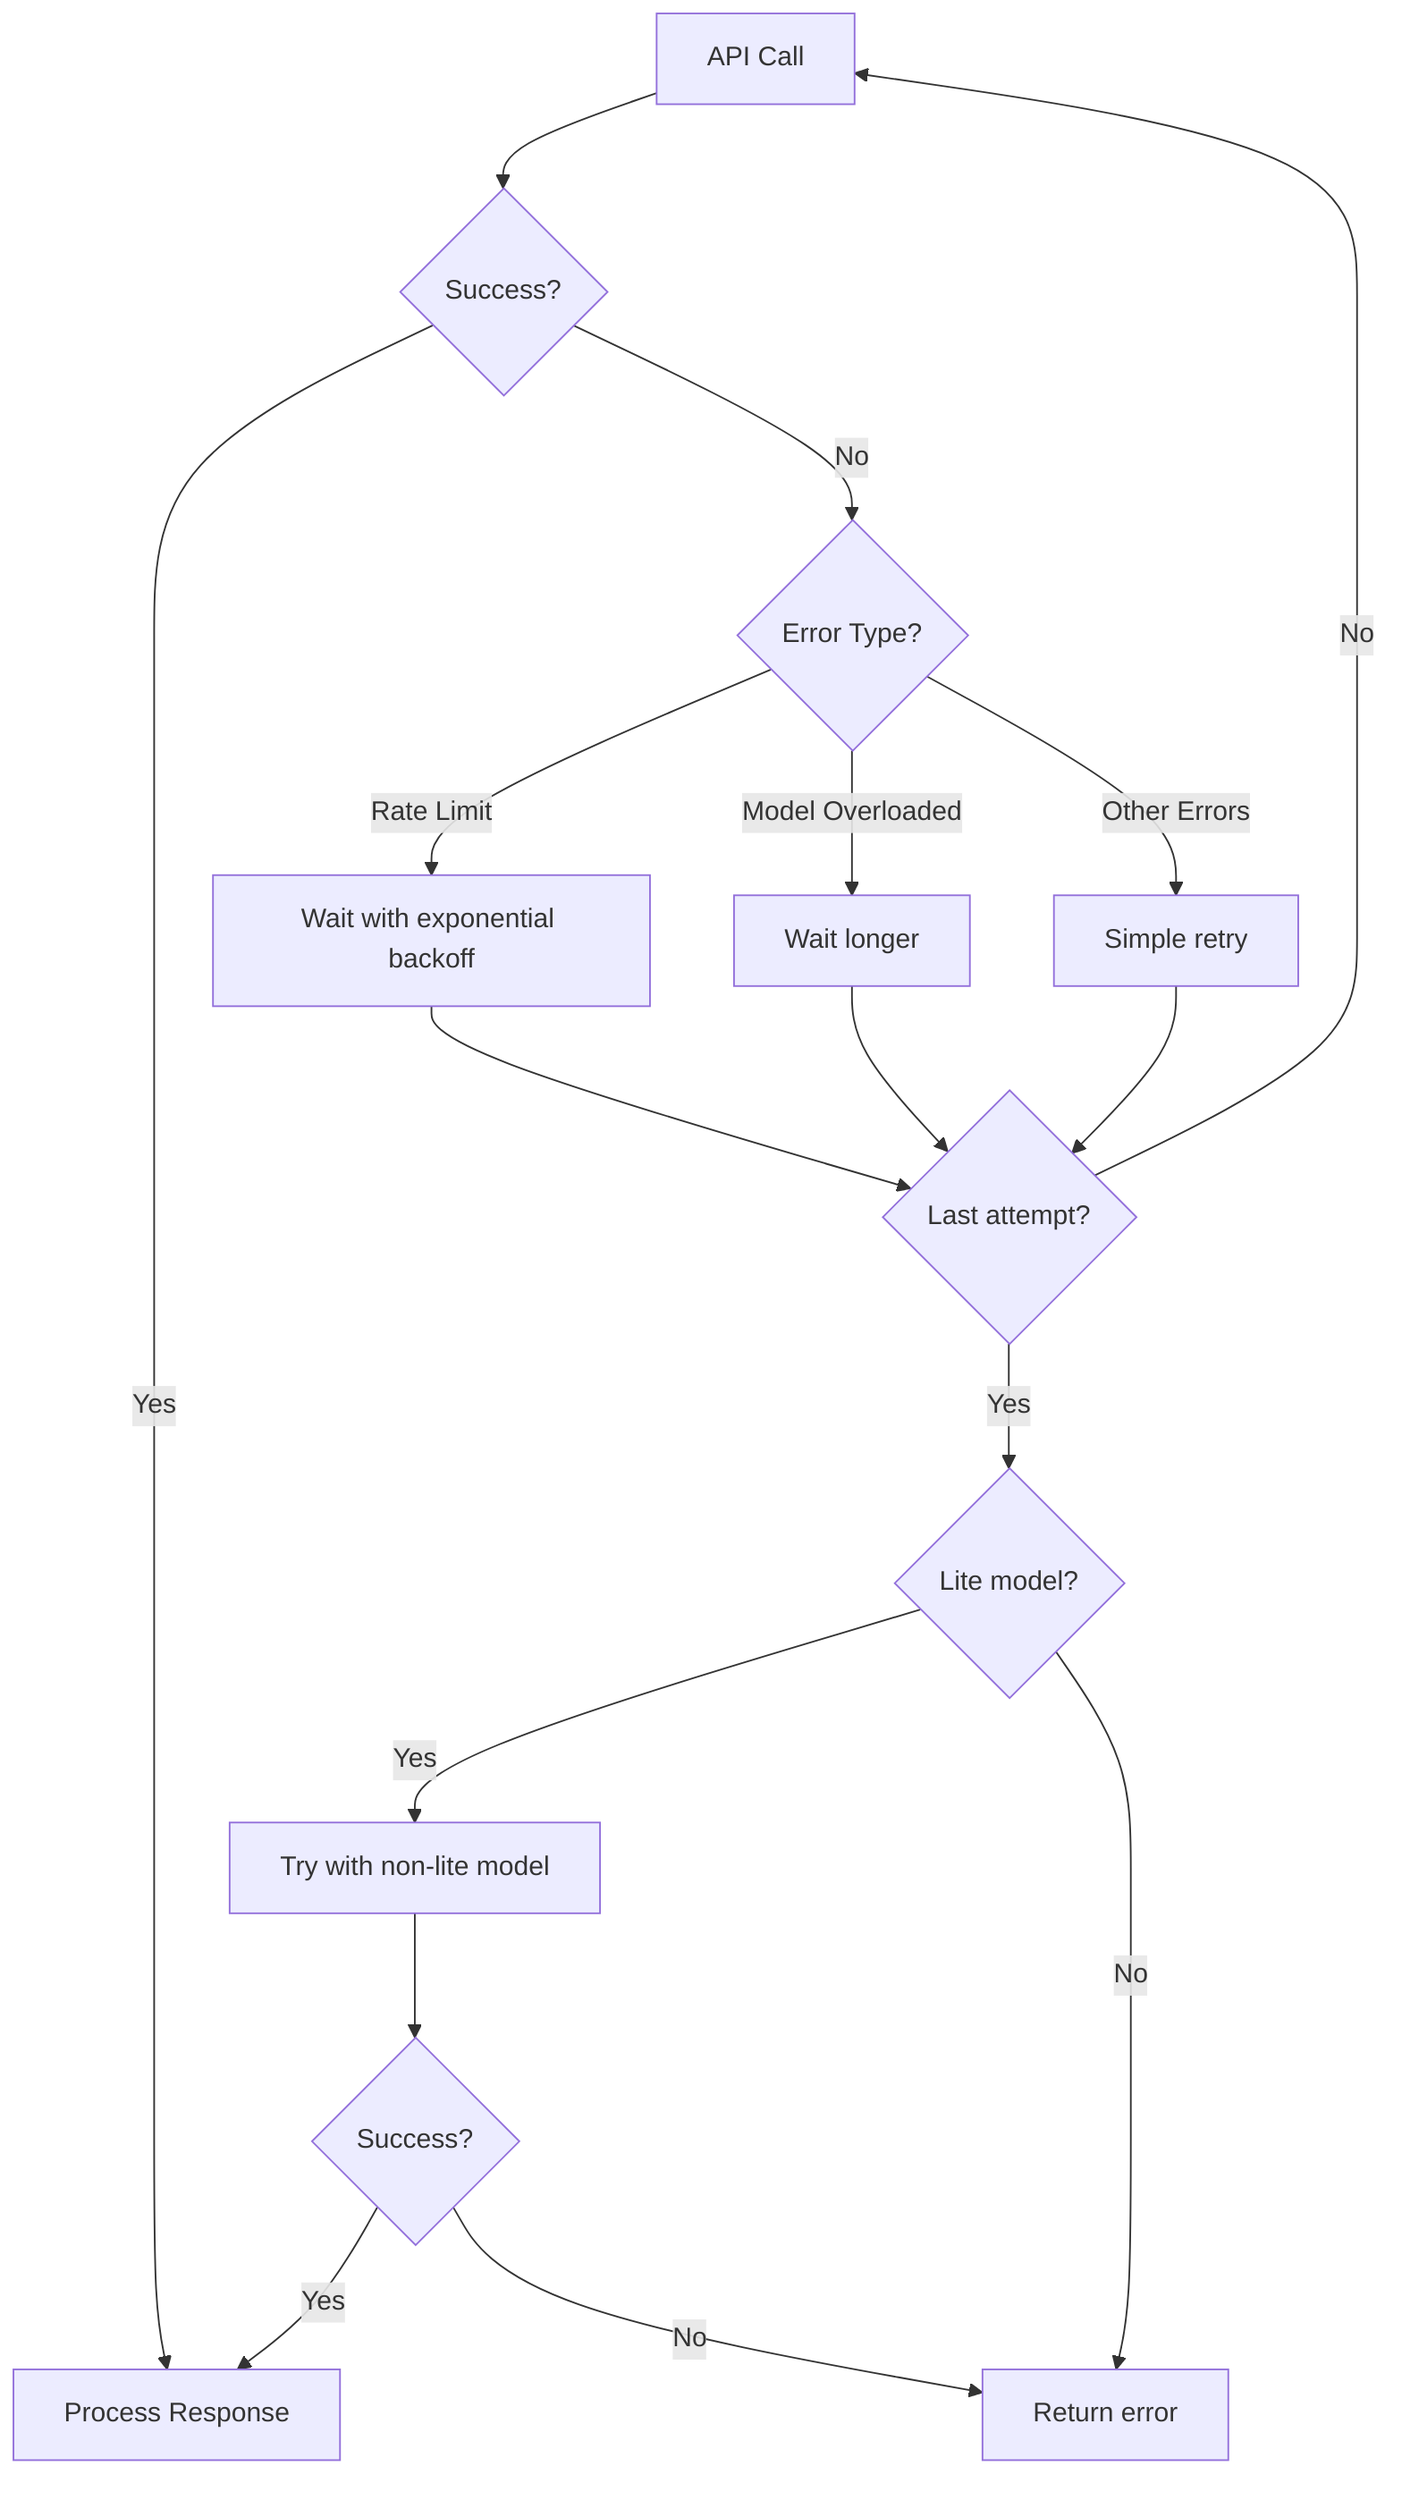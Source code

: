 flowchart TD
    A[API Call] --> B{Success?}
    B -->|Yes| C[Process Response]
    B -->|No| D{Error Type?}
    
    D -->|Rate Limit| E[Wait with exponential backoff]
    D -->|Model Overloaded| F[Wait longer]
    D -->|Other Errors| G[Simple retry]
    
    E --> H{Last attempt?}
    F --> H
    G --> H
    
    H -->|No| A
    H -->|Yes| I{Lite model?}
    
    I -->|Yes| J[Try with non-lite model]
    I -->|No| K[Return error]
    
    J --> L{Success?}
    L -->|Yes| C
    L -->|No| K